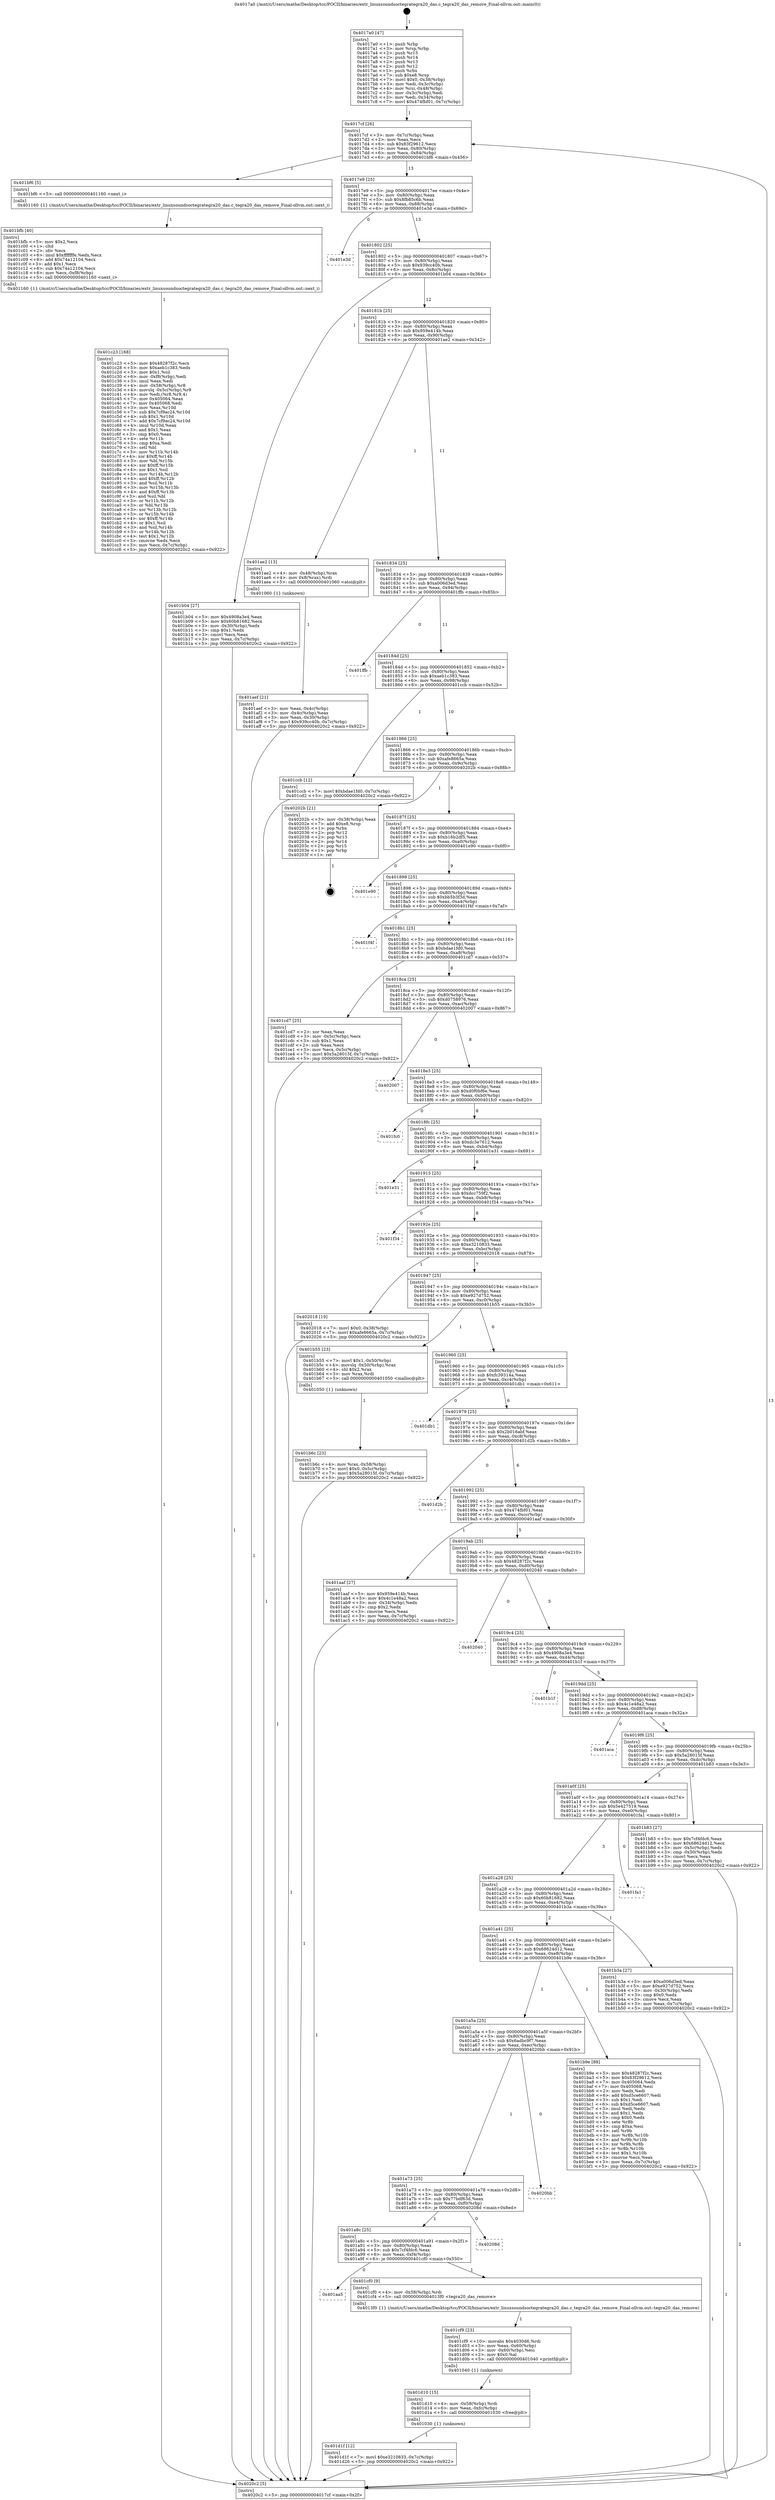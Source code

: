 digraph "0x4017a0" {
  label = "0x4017a0 (/mnt/c/Users/mathe/Desktop/tcc/POCII/binaries/extr_linuxsoundsoctegrategra20_das.c_tegra20_das_remove_Final-ollvm.out::main(0))"
  labelloc = "t"
  node[shape=record]

  Entry [label="",width=0.3,height=0.3,shape=circle,fillcolor=black,style=filled]
  "0x4017cf" [label="{
     0x4017cf [26]\l
     | [instrs]\l
     &nbsp;&nbsp;0x4017cf \<+3\>: mov -0x7c(%rbp),%eax\l
     &nbsp;&nbsp;0x4017d2 \<+2\>: mov %eax,%ecx\l
     &nbsp;&nbsp;0x4017d4 \<+6\>: sub $0x83f29612,%ecx\l
     &nbsp;&nbsp;0x4017da \<+3\>: mov %eax,-0x80(%rbp)\l
     &nbsp;&nbsp;0x4017dd \<+6\>: mov %ecx,-0x84(%rbp)\l
     &nbsp;&nbsp;0x4017e3 \<+6\>: je 0000000000401bf6 \<main+0x456\>\l
  }"]
  "0x401bf6" [label="{
     0x401bf6 [5]\l
     | [instrs]\l
     &nbsp;&nbsp;0x401bf6 \<+5\>: call 0000000000401160 \<next_i\>\l
     | [calls]\l
     &nbsp;&nbsp;0x401160 \{1\} (/mnt/c/Users/mathe/Desktop/tcc/POCII/binaries/extr_linuxsoundsoctegrategra20_das.c_tegra20_das_remove_Final-ollvm.out::next_i)\l
  }"]
  "0x4017e9" [label="{
     0x4017e9 [25]\l
     | [instrs]\l
     &nbsp;&nbsp;0x4017e9 \<+5\>: jmp 00000000004017ee \<main+0x4e\>\l
     &nbsp;&nbsp;0x4017ee \<+3\>: mov -0x80(%rbp),%eax\l
     &nbsp;&nbsp;0x4017f1 \<+5\>: sub $0x8fb85c6b,%eax\l
     &nbsp;&nbsp;0x4017f6 \<+6\>: mov %eax,-0x88(%rbp)\l
     &nbsp;&nbsp;0x4017fc \<+6\>: je 0000000000401e3d \<main+0x69d\>\l
  }"]
  Exit [label="",width=0.3,height=0.3,shape=circle,fillcolor=black,style=filled,peripheries=2]
  "0x401e3d" [label="{
     0x401e3d\l
  }", style=dashed]
  "0x401802" [label="{
     0x401802 [25]\l
     | [instrs]\l
     &nbsp;&nbsp;0x401802 \<+5\>: jmp 0000000000401807 \<main+0x67\>\l
     &nbsp;&nbsp;0x401807 \<+3\>: mov -0x80(%rbp),%eax\l
     &nbsp;&nbsp;0x40180a \<+5\>: sub $0x939cc40b,%eax\l
     &nbsp;&nbsp;0x40180f \<+6\>: mov %eax,-0x8c(%rbp)\l
     &nbsp;&nbsp;0x401815 \<+6\>: je 0000000000401b04 \<main+0x364\>\l
  }"]
  "0x401d1f" [label="{
     0x401d1f [12]\l
     | [instrs]\l
     &nbsp;&nbsp;0x401d1f \<+7\>: movl $0xe3210833,-0x7c(%rbp)\l
     &nbsp;&nbsp;0x401d26 \<+5\>: jmp 00000000004020c2 \<main+0x922\>\l
  }"]
  "0x401b04" [label="{
     0x401b04 [27]\l
     | [instrs]\l
     &nbsp;&nbsp;0x401b04 \<+5\>: mov $0x4908a3e4,%eax\l
     &nbsp;&nbsp;0x401b09 \<+5\>: mov $0x60b81682,%ecx\l
     &nbsp;&nbsp;0x401b0e \<+3\>: mov -0x30(%rbp),%edx\l
     &nbsp;&nbsp;0x401b11 \<+3\>: cmp $0x1,%edx\l
     &nbsp;&nbsp;0x401b14 \<+3\>: cmovl %ecx,%eax\l
     &nbsp;&nbsp;0x401b17 \<+3\>: mov %eax,-0x7c(%rbp)\l
     &nbsp;&nbsp;0x401b1a \<+5\>: jmp 00000000004020c2 \<main+0x922\>\l
  }"]
  "0x40181b" [label="{
     0x40181b [25]\l
     | [instrs]\l
     &nbsp;&nbsp;0x40181b \<+5\>: jmp 0000000000401820 \<main+0x80\>\l
     &nbsp;&nbsp;0x401820 \<+3\>: mov -0x80(%rbp),%eax\l
     &nbsp;&nbsp;0x401823 \<+5\>: sub $0x959e414b,%eax\l
     &nbsp;&nbsp;0x401828 \<+6\>: mov %eax,-0x90(%rbp)\l
     &nbsp;&nbsp;0x40182e \<+6\>: je 0000000000401ae2 \<main+0x342\>\l
  }"]
  "0x401d10" [label="{
     0x401d10 [15]\l
     | [instrs]\l
     &nbsp;&nbsp;0x401d10 \<+4\>: mov -0x58(%rbp),%rdi\l
     &nbsp;&nbsp;0x401d14 \<+6\>: mov %eax,-0xfc(%rbp)\l
     &nbsp;&nbsp;0x401d1a \<+5\>: call 0000000000401030 \<free@plt\>\l
     | [calls]\l
     &nbsp;&nbsp;0x401030 \{1\} (unknown)\l
  }"]
  "0x401ae2" [label="{
     0x401ae2 [13]\l
     | [instrs]\l
     &nbsp;&nbsp;0x401ae2 \<+4\>: mov -0x48(%rbp),%rax\l
     &nbsp;&nbsp;0x401ae6 \<+4\>: mov 0x8(%rax),%rdi\l
     &nbsp;&nbsp;0x401aea \<+5\>: call 0000000000401060 \<atoi@plt\>\l
     | [calls]\l
     &nbsp;&nbsp;0x401060 \{1\} (unknown)\l
  }"]
  "0x401834" [label="{
     0x401834 [25]\l
     | [instrs]\l
     &nbsp;&nbsp;0x401834 \<+5\>: jmp 0000000000401839 \<main+0x99\>\l
     &nbsp;&nbsp;0x401839 \<+3\>: mov -0x80(%rbp),%eax\l
     &nbsp;&nbsp;0x40183c \<+5\>: sub $0xa006d3ed,%eax\l
     &nbsp;&nbsp;0x401841 \<+6\>: mov %eax,-0x94(%rbp)\l
     &nbsp;&nbsp;0x401847 \<+6\>: je 0000000000401ffb \<main+0x85b\>\l
  }"]
  "0x401cf9" [label="{
     0x401cf9 [23]\l
     | [instrs]\l
     &nbsp;&nbsp;0x401cf9 \<+10\>: movabs $0x4030d6,%rdi\l
     &nbsp;&nbsp;0x401d03 \<+3\>: mov %eax,-0x60(%rbp)\l
     &nbsp;&nbsp;0x401d06 \<+3\>: mov -0x60(%rbp),%esi\l
     &nbsp;&nbsp;0x401d09 \<+2\>: mov $0x0,%al\l
     &nbsp;&nbsp;0x401d0b \<+5\>: call 0000000000401040 \<printf@plt\>\l
     | [calls]\l
     &nbsp;&nbsp;0x401040 \{1\} (unknown)\l
  }"]
  "0x401ffb" [label="{
     0x401ffb\l
  }", style=dashed]
  "0x40184d" [label="{
     0x40184d [25]\l
     | [instrs]\l
     &nbsp;&nbsp;0x40184d \<+5\>: jmp 0000000000401852 \<main+0xb2\>\l
     &nbsp;&nbsp;0x401852 \<+3\>: mov -0x80(%rbp),%eax\l
     &nbsp;&nbsp;0x401855 \<+5\>: sub $0xaeb1c383,%eax\l
     &nbsp;&nbsp;0x40185a \<+6\>: mov %eax,-0x98(%rbp)\l
     &nbsp;&nbsp;0x401860 \<+6\>: je 0000000000401ccb \<main+0x52b\>\l
  }"]
  "0x401aa5" [label="{
     0x401aa5\l
  }", style=dashed]
  "0x401ccb" [label="{
     0x401ccb [12]\l
     | [instrs]\l
     &nbsp;&nbsp;0x401ccb \<+7\>: movl $0xbdae1fd0,-0x7c(%rbp)\l
     &nbsp;&nbsp;0x401cd2 \<+5\>: jmp 00000000004020c2 \<main+0x922\>\l
  }"]
  "0x401866" [label="{
     0x401866 [25]\l
     | [instrs]\l
     &nbsp;&nbsp;0x401866 \<+5\>: jmp 000000000040186b \<main+0xcb\>\l
     &nbsp;&nbsp;0x40186b \<+3\>: mov -0x80(%rbp),%eax\l
     &nbsp;&nbsp;0x40186e \<+5\>: sub $0xafe8665a,%eax\l
     &nbsp;&nbsp;0x401873 \<+6\>: mov %eax,-0x9c(%rbp)\l
     &nbsp;&nbsp;0x401879 \<+6\>: je 000000000040202b \<main+0x88b\>\l
  }"]
  "0x401cf0" [label="{
     0x401cf0 [9]\l
     | [instrs]\l
     &nbsp;&nbsp;0x401cf0 \<+4\>: mov -0x58(%rbp),%rdi\l
     &nbsp;&nbsp;0x401cf4 \<+5\>: call 00000000004013f0 \<tegra20_das_remove\>\l
     | [calls]\l
     &nbsp;&nbsp;0x4013f0 \{1\} (/mnt/c/Users/mathe/Desktop/tcc/POCII/binaries/extr_linuxsoundsoctegrategra20_das.c_tegra20_das_remove_Final-ollvm.out::tegra20_das_remove)\l
  }"]
  "0x40202b" [label="{
     0x40202b [21]\l
     | [instrs]\l
     &nbsp;&nbsp;0x40202b \<+3\>: mov -0x38(%rbp),%eax\l
     &nbsp;&nbsp;0x40202e \<+7\>: add $0xe8,%rsp\l
     &nbsp;&nbsp;0x402035 \<+1\>: pop %rbx\l
     &nbsp;&nbsp;0x402036 \<+2\>: pop %r12\l
     &nbsp;&nbsp;0x402038 \<+2\>: pop %r13\l
     &nbsp;&nbsp;0x40203a \<+2\>: pop %r14\l
     &nbsp;&nbsp;0x40203c \<+2\>: pop %r15\l
     &nbsp;&nbsp;0x40203e \<+1\>: pop %rbp\l
     &nbsp;&nbsp;0x40203f \<+1\>: ret\l
  }"]
  "0x40187f" [label="{
     0x40187f [25]\l
     | [instrs]\l
     &nbsp;&nbsp;0x40187f \<+5\>: jmp 0000000000401884 \<main+0xe4\>\l
     &nbsp;&nbsp;0x401884 \<+3\>: mov -0x80(%rbp),%eax\l
     &nbsp;&nbsp;0x401887 \<+5\>: sub $0xb16b2df5,%eax\l
     &nbsp;&nbsp;0x40188c \<+6\>: mov %eax,-0xa0(%rbp)\l
     &nbsp;&nbsp;0x401892 \<+6\>: je 0000000000401e90 \<main+0x6f0\>\l
  }"]
  "0x401a8c" [label="{
     0x401a8c [25]\l
     | [instrs]\l
     &nbsp;&nbsp;0x401a8c \<+5\>: jmp 0000000000401a91 \<main+0x2f1\>\l
     &nbsp;&nbsp;0x401a91 \<+3\>: mov -0x80(%rbp),%eax\l
     &nbsp;&nbsp;0x401a94 \<+5\>: sub $0x7cf4fdc6,%eax\l
     &nbsp;&nbsp;0x401a99 \<+6\>: mov %eax,-0xf4(%rbp)\l
     &nbsp;&nbsp;0x401a9f \<+6\>: je 0000000000401cf0 \<main+0x550\>\l
  }"]
  "0x401e90" [label="{
     0x401e90\l
  }", style=dashed]
  "0x401898" [label="{
     0x401898 [25]\l
     | [instrs]\l
     &nbsp;&nbsp;0x401898 \<+5\>: jmp 000000000040189d \<main+0xfd\>\l
     &nbsp;&nbsp;0x40189d \<+3\>: mov -0x80(%rbp),%eax\l
     &nbsp;&nbsp;0x4018a0 \<+5\>: sub $0xbb5b3f3d,%eax\l
     &nbsp;&nbsp;0x4018a5 \<+6\>: mov %eax,-0xa4(%rbp)\l
     &nbsp;&nbsp;0x4018ab \<+6\>: je 0000000000401f4f \<main+0x7af\>\l
  }"]
  "0x40208d" [label="{
     0x40208d\l
  }", style=dashed]
  "0x401f4f" [label="{
     0x401f4f\l
  }", style=dashed]
  "0x4018b1" [label="{
     0x4018b1 [25]\l
     | [instrs]\l
     &nbsp;&nbsp;0x4018b1 \<+5\>: jmp 00000000004018b6 \<main+0x116\>\l
     &nbsp;&nbsp;0x4018b6 \<+3\>: mov -0x80(%rbp),%eax\l
     &nbsp;&nbsp;0x4018b9 \<+5\>: sub $0xbdae1fd0,%eax\l
     &nbsp;&nbsp;0x4018be \<+6\>: mov %eax,-0xa8(%rbp)\l
     &nbsp;&nbsp;0x4018c4 \<+6\>: je 0000000000401cd7 \<main+0x537\>\l
  }"]
  "0x401a73" [label="{
     0x401a73 [25]\l
     | [instrs]\l
     &nbsp;&nbsp;0x401a73 \<+5\>: jmp 0000000000401a78 \<main+0x2d8\>\l
     &nbsp;&nbsp;0x401a78 \<+3\>: mov -0x80(%rbp),%eax\l
     &nbsp;&nbsp;0x401a7b \<+5\>: sub $0x77bdf63d,%eax\l
     &nbsp;&nbsp;0x401a80 \<+6\>: mov %eax,-0xf0(%rbp)\l
     &nbsp;&nbsp;0x401a86 \<+6\>: je 000000000040208d \<main+0x8ed\>\l
  }"]
  "0x401cd7" [label="{
     0x401cd7 [25]\l
     | [instrs]\l
     &nbsp;&nbsp;0x401cd7 \<+2\>: xor %eax,%eax\l
     &nbsp;&nbsp;0x401cd9 \<+3\>: mov -0x5c(%rbp),%ecx\l
     &nbsp;&nbsp;0x401cdc \<+3\>: sub $0x1,%eax\l
     &nbsp;&nbsp;0x401cdf \<+2\>: sub %eax,%ecx\l
     &nbsp;&nbsp;0x401ce1 \<+3\>: mov %ecx,-0x5c(%rbp)\l
     &nbsp;&nbsp;0x401ce4 \<+7\>: movl $0x5a28015f,-0x7c(%rbp)\l
     &nbsp;&nbsp;0x401ceb \<+5\>: jmp 00000000004020c2 \<main+0x922\>\l
  }"]
  "0x4018ca" [label="{
     0x4018ca [25]\l
     | [instrs]\l
     &nbsp;&nbsp;0x4018ca \<+5\>: jmp 00000000004018cf \<main+0x12f\>\l
     &nbsp;&nbsp;0x4018cf \<+3\>: mov -0x80(%rbp),%eax\l
     &nbsp;&nbsp;0x4018d2 \<+5\>: sub $0xd0758976,%eax\l
     &nbsp;&nbsp;0x4018d7 \<+6\>: mov %eax,-0xac(%rbp)\l
     &nbsp;&nbsp;0x4018dd \<+6\>: je 0000000000402007 \<main+0x867\>\l
  }"]
  "0x4020bb" [label="{
     0x4020bb\l
  }", style=dashed]
  "0x402007" [label="{
     0x402007\l
  }", style=dashed]
  "0x4018e3" [label="{
     0x4018e3 [25]\l
     | [instrs]\l
     &nbsp;&nbsp;0x4018e3 \<+5\>: jmp 00000000004018e8 \<main+0x148\>\l
     &nbsp;&nbsp;0x4018e8 \<+3\>: mov -0x80(%rbp),%eax\l
     &nbsp;&nbsp;0x4018eb \<+5\>: sub $0xd0f0bf6e,%eax\l
     &nbsp;&nbsp;0x4018f0 \<+6\>: mov %eax,-0xb0(%rbp)\l
     &nbsp;&nbsp;0x4018f6 \<+6\>: je 0000000000401fc0 \<main+0x820\>\l
  }"]
  "0x401c23" [label="{
     0x401c23 [168]\l
     | [instrs]\l
     &nbsp;&nbsp;0x401c23 \<+5\>: mov $0x48287f2c,%ecx\l
     &nbsp;&nbsp;0x401c28 \<+5\>: mov $0xaeb1c383,%edx\l
     &nbsp;&nbsp;0x401c2d \<+3\>: mov $0x1,%sil\l
     &nbsp;&nbsp;0x401c30 \<+6\>: mov -0xf8(%rbp),%edi\l
     &nbsp;&nbsp;0x401c36 \<+3\>: imul %eax,%edi\l
     &nbsp;&nbsp;0x401c39 \<+4\>: mov -0x58(%rbp),%r8\l
     &nbsp;&nbsp;0x401c3d \<+4\>: movslq -0x5c(%rbp),%r9\l
     &nbsp;&nbsp;0x401c41 \<+4\>: mov %edi,(%r8,%r9,4)\l
     &nbsp;&nbsp;0x401c45 \<+7\>: mov 0x405064,%eax\l
     &nbsp;&nbsp;0x401c4c \<+7\>: mov 0x405068,%edi\l
     &nbsp;&nbsp;0x401c53 \<+3\>: mov %eax,%r10d\l
     &nbsp;&nbsp;0x401c56 \<+7\>: sub $0x7cf9ac24,%r10d\l
     &nbsp;&nbsp;0x401c5d \<+4\>: sub $0x1,%r10d\l
     &nbsp;&nbsp;0x401c61 \<+7\>: add $0x7cf9ac24,%r10d\l
     &nbsp;&nbsp;0x401c68 \<+4\>: imul %r10d,%eax\l
     &nbsp;&nbsp;0x401c6c \<+3\>: and $0x1,%eax\l
     &nbsp;&nbsp;0x401c6f \<+3\>: cmp $0x0,%eax\l
     &nbsp;&nbsp;0x401c72 \<+4\>: sete %r11b\l
     &nbsp;&nbsp;0x401c76 \<+3\>: cmp $0xa,%edi\l
     &nbsp;&nbsp;0x401c79 \<+3\>: setl %bl\l
     &nbsp;&nbsp;0x401c7c \<+3\>: mov %r11b,%r14b\l
     &nbsp;&nbsp;0x401c7f \<+4\>: xor $0xff,%r14b\l
     &nbsp;&nbsp;0x401c83 \<+3\>: mov %bl,%r15b\l
     &nbsp;&nbsp;0x401c86 \<+4\>: xor $0xff,%r15b\l
     &nbsp;&nbsp;0x401c8a \<+4\>: xor $0x1,%sil\l
     &nbsp;&nbsp;0x401c8e \<+3\>: mov %r14b,%r12b\l
     &nbsp;&nbsp;0x401c91 \<+4\>: and $0xff,%r12b\l
     &nbsp;&nbsp;0x401c95 \<+3\>: and %sil,%r11b\l
     &nbsp;&nbsp;0x401c98 \<+3\>: mov %r15b,%r13b\l
     &nbsp;&nbsp;0x401c9b \<+4\>: and $0xff,%r13b\l
     &nbsp;&nbsp;0x401c9f \<+3\>: and %sil,%bl\l
     &nbsp;&nbsp;0x401ca2 \<+3\>: or %r11b,%r12b\l
     &nbsp;&nbsp;0x401ca5 \<+3\>: or %bl,%r13b\l
     &nbsp;&nbsp;0x401ca8 \<+3\>: xor %r13b,%r12b\l
     &nbsp;&nbsp;0x401cab \<+3\>: or %r15b,%r14b\l
     &nbsp;&nbsp;0x401cae \<+4\>: xor $0xff,%r14b\l
     &nbsp;&nbsp;0x401cb2 \<+4\>: or $0x1,%sil\l
     &nbsp;&nbsp;0x401cb6 \<+3\>: and %sil,%r14b\l
     &nbsp;&nbsp;0x401cb9 \<+3\>: or %r14b,%r12b\l
     &nbsp;&nbsp;0x401cbc \<+4\>: test $0x1,%r12b\l
     &nbsp;&nbsp;0x401cc0 \<+3\>: cmovne %edx,%ecx\l
     &nbsp;&nbsp;0x401cc3 \<+3\>: mov %ecx,-0x7c(%rbp)\l
     &nbsp;&nbsp;0x401cc6 \<+5\>: jmp 00000000004020c2 \<main+0x922\>\l
  }"]
  "0x401fc0" [label="{
     0x401fc0\l
  }", style=dashed]
  "0x4018fc" [label="{
     0x4018fc [25]\l
     | [instrs]\l
     &nbsp;&nbsp;0x4018fc \<+5\>: jmp 0000000000401901 \<main+0x161\>\l
     &nbsp;&nbsp;0x401901 \<+3\>: mov -0x80(%rbp),%eax\l
     &nbsp;&nbsp;0x401904 \<+5\>: sub $0xdc3e7612,%eax\l
     &nbsp;&nbsp;0x401909 \<+6\>: mov %eax,-0xb4(%rbp)\l
     &nbsp;&nbsp;0x40190f \<+6\>: je 0000000000401e31 \<main+0x691\>\l
  }"]
  "0x401bfb" [label="{
     0x401bfb [40]\l
     | [instrs]\l
     &nbsp;&nbsp;0x401bfb \<+5\>: mov $0x2,%ecx\l
     &nbsp;&nbsp;0x401c00 \<+1\>: cltd\l
     &nbsp;&nbsp;0x401c01 \<+2\>: idiv %ecx\l
     &nbsp;&nbsp;0x401c03 \<+6\>: imul $0xfffffffe,%edx,%ecx\l
     &nbsp;&nbsp;0x401c09 \<+6\>: add $0x74a12104,%ecx\l
     &nbsp;&nbsp;0x401c0f \<+3\>: add $0x1,%ecx\l
     &nbsp;&nbsp;0x401c12 \<+6\>: sub $0x74a12104,%ecx\l
     &nbsp;&nbsp;0x401c18 \<+6\>: mov %ecx,-0xf8(%rbp)\l
     &nbsp;&nbsp;0x401c1e \<+5\>: call 0000000000401160 \<next_i\>\l
     | [calls]\l
     &nbsp;&nbsp;0x401160 \{1\} (/mnt/c/Users/mathe/Desktop/tcc/POCII/binaries/extr_linuxsoundsoctegrategra20_das.c_tegra20_das_remove_Final-ollvm.out::next_i)\l
  }"]
  "0x401e31" [label="{
     0x401e31\l
  }", style=dashed]
  "0x401915" [label="{
     0x401915 [25]\l
     | [instrs]\l
     &nbsp;&nbsp;0x401915 \<+5\>: jmp 000000000040191a \<main+0x17a\>\l
     &nbsp;&nbsp;0x40191a \<+3\>: mov -0x80(%rbp),%eax\l
     &nbsp;&nbsp;0x40191d \<+5\>: sub $0xdcc759f2,%eax\l
     &nbsp;&nbsp;0x401922 \<+6\>: mov %eax,-0xb8(%rbp)\l
     &nbsp;&nbsp;0x401928 \<+6\>: je 0000000000401f34 \<main+0x794\>\l
  }"]
  "0x401a5a" [label="{
     0x401a5a [25]\l
     | [instrs]\l
     &nbsp;&nbsp;0x401a5a \<+5\>: jmp 0000000000401a5f \<main+0x2bf\>\l
     &nbsp;&nbsp;0x401a5f \<+3\>: mov -0x80(%rbp),%eax\l
     &nbsp;&nbsp;0x401a62 \<+5\>: sub $0x6adbc9f7,%eax\l
     &nbsp;&nbsp;0x401a67 \<+6\>: mov %eax,-0xec(%rbp)\l
     &nbsp;&nbsp;0x401a6d \<+6\>: je 00000000004020bb \<main+0x91b\>\l
  }"]
  "0x401f34" [label="{
     0x401f34\l
  }", style=dashed]
  "0x40192e" [label="{
     0x40192e [25]\l
     | [instrs]\l
     &nbsp;&nbsp;0x40192e \<+5\>: jmp 0000000000401933 \<main+0x193\>\l
     &nbsp;&nbsp;0x401933 \<+3\>: mov -0x80(%rbp),%eax\l
     &nbsp;&nbsp;0x401936 \<+5\>: sub $0xe3210833,%eax\l
     &nbsp;&nbsp;0x40193b \<+6\>: mov %eax,-0xbc(%rbp)\l
     &nbsp;&nbsp;0x401941 \<+6\>: je 0000000000402018 \<main+0x878\>\l
  }"]
  "0x401b9e" [label="{
     0x401b9e [88]\l
     | [instrs]\l
     &nbsp;&nbsp;0x401b9e \<+5\>: mov $0x48287f2c,%eax\l
     &nbsp;&nbsp;0x401ba3 \<+5\>: mov $0x83f29612,%ecx\l
     &nbsp;&nbsp;0x401ba8 \<+7\>: mov 0x405064,%edx\l
     &nbsp;&nbsp;0x401baf \<+7\>: mov 0x405068,%esi\l
     &nbsp;&nbsp;0x401bb6 \<+2\>: mov %edx,%edi\l
     &nbsp;&nbsp;0x401bb8 \<+6\>: add $0xd5ce6607,%edi\l
     &nbsp;&nbsp;0x401bbe \<+3\>: sub $0x1,%edi\l
     &nbsp;&nbsp;0x401bc1 \<+6\>: sub $0xd5ce6607,%edi\l
     &nbsp;&nbsp;0x401bc7 \<+3\>: imul %edi,%edx\l
     &nbsp;&nbsp;0x401bca \<+3\>: and $0x1,%edx\l
     &nbsp;&nbsp;0x401bcd \<+3\>: cmp $0x0,%edx\l
     &nbsp;&nbsp;0x401bd0 \<+4\>: sete %r8b\l
     &nbsp;&nbsp;0x401bd4 \<+3\>: cmp $0xa,%esi\l
     &nbsp;&nbsp;0x401bd7 \<+4\>: setl %r9b\l
     &nbsp;&nbsp;0x401bdb \<+3\>: mov %r8b,%r10b\l
     &nbsp;&nbsp;0x401bde \<+3\>: and %r9b,%r10b\l
     &nbsp;&nbsp;0x401be1 \<+3\>: xor %r9b,%r8b\l
     &nbsp;&nbsp;0x401be4 \<+3\>: or %r8b,%r10b\l
     &nbsp;&nbsp;0x401be7 \<+4\>: test $0x1,%r10b\l
     &nbsp;&nbsp;0x401beb \<+3\>: cmovne %ecx,%eax\l
     &nbsp;&nbsp;0x401bee \<+3\>: mov %eax,-0x7c(%rbp)\l
     &nbsp;&nbsp;0x401bf1 \<+5\>: jmp 00000000004020c2 \<main+0x922\>\l
  }"]
  "0x402018" [label="{
     0x402018 [19]\l
     | [instrs]\l
     &nbsp;&nbsp;0x402018 \<+7\>: movl $0x0,-0x38(%rbp)\l
     &nbsp;&nbsp;0x40201f \<+7\>: movl $0xafe8665a,-0x7c(%rbp)\l
     &nbsp;&nbsp;0x402026 \<+5\>: jmp 00000000004020c2 \<main+0x922\>\l
  }"]
  "0x401947" [label="{
     0x401947 [25]\l
     | [instrs]\l
     &nbsp;&nbsp;0x401947 \<+5\>: jmp 000000000040194c \<main+0x1ac\>\l
     &nbsp;&nbsp;0x40194c \<+3\>: mov -0x80(%rbp),%eax\l
     &nbsp;&nbsp;0x40194f \<+5\>: sub $0xe927d752,%eax\l
     &nbsp;&nbsp;0x401954 \<+6\>: mov %eax,-0xc0(%rbp)\l
     &nbsp;&nbsp;0x40195a \<+6\>: je 0000000000401b55 \<main+0x3b5\>\l
  }"]
  "0x401b6c" [label="{
     0x401b6c [23]\l
     | [instrs]\l
     &nbsp;&nbsp;0x401b6c \<+4\>: mov %rax,-0x58(%rbp)\l
     &nbsp;&nbsp;0x401b70 \<+7\>: movl $0x0,-0x5c(%rbp)\l
     &nbsp;&nbsp;0x401b77 \<+7\>: movl $0x5a28015f,-0x7c(%rbp)\l
     &nbsp;&nbsp;0x401b7e \<+5\>: jmp 00000000004020c2 \<main+0x922\>\l
  }"]
  "0x401b55" [label="{
     0x401b55 [23]\l
     | [instrs]\l
     &nbsp;&nbsp;0x401b55 \<+7\>: movl $0x1,-0x50(%rbp)\l
     &nbsp;&nbsp;0x401b5c \<+4\>: movslq -0x50(%rbp),%rax\l
     &nbsp;&nbsp;0x401b60 \<+4\>: shl $0x2,%rax\l
     &nbsp;&nbsp;0x401b64 \<+3\>: mov %rax,%rdi\l
     &nbsp;&nbsp;0x401b67 \<+5\>: call 0000000000401050 \<malloc@plt\>\l
     | [calls]\l
     &nbsp;&nbsp;0x401050 \{1\} (unknown)\l
  }"]
  "0x401960" [label="{
     0x401960 [25]\l
     | [instrs]\l
     &nbsp;&nbsp;0x401960 \<+5\>: jmp 0000000000401965 \<main+0x1c5\>\l
     &nbsp;&nbsp;0x401965 \<+3\>: mov -0x80(%rbp),%eax\l
     &nbsp;&nbsp;0x401968 \<+5\>: sub $0xfc39314a,%eax\l
     &nbsp;&nbsp;0x40196d \<+6\>: mov %eax,-0xc4(%rbp)\l
     &nbsp;&nbsp;0x401973 \<+6\>: je 0000000000401db1 \<main+0x611\>\l
  }"]
  "0x401a41" [label="{
     0x401a41 [25]\l
     | [instrs]\l
     &nbsp;&nbsp;0x401a41 \<+5\>: jmp 0000000000401a46 \<main+0x2a6\>\l
     &nbsp;&nbsp;0x401a46 \<+3\>: mov -0x80(%rbp),%eax\l
     &nbsp;&nbsp;0x401a49 \<+5\>: sub $0x68624d12,%eax\l
     &nbsp;&nbsp;0x401a4e \<+6\>: mov %eax,-0xe8(%rbp)\l
     &nbsp;&nbsp;0x401a54 \<+6\>: je 0000000000401b9e \<main+0x3fe\>\l
  }"]
  "0x401db1" [label="{
     0x401db1\l
  }", style=dashed]
  "0x401979" [label="{
     0x401979 [25]\l
     | [instrs]\l
     &nbsp;&nbsp;0x401979 \<+5\>: jmp 000000000040197e \<main+0x1de\>\l
     &nbsp;&nbsp;0x40197e \<+3\>: mov -0x80(%rbp),%eax\l
     &nbsp;&nbsp;0x401981 \<+5\>: sub $0x2b016abf,%eax\l
     &nbsp;&nbsp;0x401986 \<+6\>: mov %eax,-0xc8(%rbp)\l
     &nbsp;&nbsp;0x40198c \<+6\>: je 0000000000401d2b \<main+0x58b\>\l
  }"]
  "0x401b3a" [label="{
     0x401b3a [27]\l
     | [instrs]\l
     &nbsp;&nbsp;0x401b3a \<+5\>: mov $0xa006d3ed,%eax\l
     &nbsp;&nbsp;0x401b3f \<+5\>: mov $0xe927d752,%ecx\l
     &nbsp;&nbsp;0x401b44 \<+3\>: mov -0x30(%rbp),%edx\l
     &nbsp;&nbsp;0x401b47 \<+3\>: cmp $0x0,%edx\l
     &nbsp;&nbsp;0x401b4a \<+3\>: cmove %ecx,%eax\l
     &nbsp;&nbsp;0x401b4d \<+3\>: mov %eax,-0x7c(%rbp)\l
     &nbsp;&nbsp;0x401b50 \<+5\>: jmp 00000000004020c2 \<main+0x922\>\l
  }"]
  "0x401d2b" [label="{
     0x401d2b\l
  }", style=dashed]
  "0x401992" [label="{
     0x401992 [25]\l
     | [instrs]\l
     &nbsp;&nbsp;0x401992 \<+5\>: jmp 0000000000401997 \<main+0x1f7\>\l
     &nbsp;&nbsp;0x401997 \<+3\>: mov -0x80(%rbp),%eax\l
     &nbsp;&nbsp;0x40199a \<+5\>: sub $0x474fbf01,%eax\l
     &nbsp;&nbsp;0x40199f \<+6\>: mov %eax,-0xcc(%rbp)\l
     &nbsp;&nbsp;0x4019a5 \<+6\>: je 0000000000401aaf \<main+0x30f\>\l
  }"]
  "0x401a28" [label="{
     0x401a28 [25]\l
     | [instrs]\l
     &nbsp;&nbsp;0x401a28 \<+5\>: jmp 0000000000401a2d \<main+0x28d\>\l
     &nbsp;&nbsp;0x401a2d \<+3\>: mov -0x80(%rbp),%eax\l
     &nbsp;&nbsp;0x401a30 \<+5\>: sub $0x60b81682,%eax\l
     &nbsp;&nbsp;0x401a35 \<+6\>: mov %eax,-0xe4(%rbp)\l
     &nbsp;&nbsp;0x401a3b \<+6\>: je 0000000000401b3a \<main+0x39a\>\l
  }"]
  "0x401aaf" [label="{
     0x401aaf [27]\l
     | [instrs]\l
     &nbsp;&nbsp;0x401aaf \<+5\>: mov $0x959e414b,%eax\l
     &nbsp;&nbsp;0x401ab4 \<+5\>: mov $0x4c1e48a2,%ecx\l
     &nbsp;&nbsp;0x401ab9 \<+3\>: mov -0x34(%rbp),%edx\l
     &nbsp;&nbsp;0x401abc \<+3\>: cmp $0x2,%edx\l
     &nbsp;&nbsp;0x401abf \<+3\>: cmovne %ecx,%eax\l
     &nbsp;&nbsp;0x401ac2 \<+3\>: mov %eax,-0x7c(%rbp)\l
     &nbsp;&nbsp;0x401ac5 \<+5\>: jmp 00000000004020c2 \<main+0x922\>\l
  }"]
  "0x4019ab" [label="{
     0x4019ab [25]\l
     | [instrs]\l
     &nbsp;&nbsp;0x4019ab \<+5\>: jmp 00000000004019b0 \<main+0x210\>\l
     &nbsp;&nbsp;0x4019b0 \<+3\>: mov -0x80(%rbp),%eax\l
     &nbsp;&nbsp;0x4019b3 \<+5\>: sub $0x48287f2c,%eax\l
     &nbsp;&nbsp;0x4019b8 \<+6\>: mov %eax,-0xd0(%rbp)\l
     &nbsp;&nbsp;0x4019be \<+6\>: je 0000000000402040 \<main+0x8a0\>\l
  }"]
  "0x4020c2" [label="{
     0x4020c2 [5]\l
     | [instrs]\l
     &nbsp;&nbsp;0x4020c2 \<+5\>: jmp 00000000004017cf \<main+0x2f\>\l
  }"]
  "0x4017a0" [label="{
     0x4017a0 [47]\l
     | [instrs]\l
     &nbsp;&nbsp;0x4017a0 \<+1\>: push %rbp\l
     &nbsp;&nbsp;0x4017a1 \<+3\>: mov %rsp,%rbp\l
     &nbsp;&nbsp;0x4017a4 \<+2\>: push %r15\l
     &nbsp;&nbsp;0x4017a6 \<+2\>: push %r14\l
     &nbsp;&nbsp;0x4017a8 \<+2\>: push %r13\l
     &nbsp;&nbsp;0x4017aa \<+2\>: push %r12\l
     &nbsp;&nbsp;0x4017ac \<+1\>: push %rbx\l
     &nbsp;&nbsp;0x4017ad \<+7\>: sub $0xe8,%rsp\l
     &nbsp;&nbsp;0x4017b4 \<+7\>: movl $0x0,-0x38(%rbp)\l
     &nbsp;&nbsp;0x4017bb \<+3\>: mov %edi,-0x3c(%rbp)\l
     &nbsp;&nbsp;0x4017be \<+4\>: mov %rsi,-0x48(%rbp)\l
     &nbsp;&nbsp;0x4017c2 \<+3\>: mov -0x3c(%rbp),%edi\l
     &nbsp;&nbsp;0x4017c5 \<+3\>: mov %edi,-0x34(%rbp)\l
     &nbsp;&nbsp;0x4017c8 \<+7\>: movl $0x474fbf01,-0x7c(%rbp)\l
  }"]
  "0x401aef" [label="{
     0x401aef [21]\l
     | [instrs]\l
     &nbsp;&nbsp;0x401aef \<+3\>: mov %eax,-0x4c(%rbp)\l
     &nbsp;&nbsp;0x401af2 \<+3\>: mov -0x4c(%rbp),%eax\l
     &nbsp;&nbsp;0x401af5 \<+3\>: mov %eax,-0x30(%rbp)\l
     &nbsp;&nbsp;0x401af8 \<+7\>: movl $0x939cc40b,-0x7c(%rbp)\l
     &nbsp;&nbsp;0x401aff \<+5\>: jmp 00000000004020c2 \<main+0x922\>\l
  }"]
  "0x401fa1" [label="{
     0x401fa1\l
  }", style=dashed]
  "0x402040" [label="{
     0x402040\l
  }", style=dashed]
  "0x4019c4" [label="{
     0x4019c4 [25]\l
     | [instrs]\l
     &nbsp;&nbsp;0x4019c4 \<+5\>: jmp 00000000004019c9 \<main+0x229\>\l
     &nbsp;&nbsp;0x4019c9 \<+3\>: mov -0x80(%rbp),%eax\l
     &nbsp;&nbsp;0x4019cc \<+5\>: sub $0x4908a3e4,%eax\l
     &nbsp;&nbsp;0x4019d1 \<+6\>: mov %eax,-0xd4(%rbp)\l
     &nbsp;&nbsp;0x4019d7 \<+6\>: je 0000000000401b1f \<main+0x37f\>\l
  }"]
  "0x401a0f" [label="{
     0x401a0f [25]\l
     | [instrs]\l
     &nbsp;&nbsp;0x401a0f \<+5\>: jmp 0000000000401a14 \<main+0x274\>\l
     &nbsp;&nbsp;0x401a14 \<+3\>: mov -0x80(%rbp),%eax\l
     &nbsp;&nbsp;0x401a17 \<+5\>: sub $0x5e427519,%eax\l
     &nbsp;&nbsp;0x401a1c \<+6\>: mov %eax,-0xe0(%rbp)\l
     &nbsp;&nbsp;0x401a22 \<+6\>: je 0000000000401fa1 \<main+0x801\>\l
  }"]
  "0x401b1f" [label="{
     0x401b1f\l
  }", style=dashed]
  "0x4019dd" [label="{
     0x4019dd [25]\l
     | [instrs]\l
     &nbsp;&nbsp;0x4019dd \<+5\>: jmp 00000000004019e2 \<main+0x242\>\l
     &nbsp;&nbsp;0x4019e2 \<+3\>: mov -0x80(%rbp),%eax\l
     &nbsp;&nbsp;0x4019e5 \<+5\>: sub $0x4c1e48a2,%eax\l
     &nbsp;&nbsp;0x4019ea \<+6\>: mov %eax,-0xd8(%rbp)\l
     &nbsp;&nbsp;0x4019f0 \<+6\>: je 0000000000401aca \<main+0x32a\>\l
  }"]
  "0x401b83" [label="{
     0x401b83 [27]\l
     | [instrs]\l
     &nbsp;&nbsp;0x401b83 \<+5\>: mov $0x7cf4fdc6,%eax\l
     &nbsp;&nbsp;0x401b88 \<+5\>: mov $0x68624d12,%ecx\l
     &nbsp;&nbsp;0x401b8d \<+3\>: mov -0x5c(%rbp),%edx\l
     &nbsp;&nbsp;0x401b90 \<+3\>: cmp -0x50(%rbp),%edx\l
     &nbsp;&nbsp;0x401b93 \<+3\>: cmovl %ecx,%eax\l
     &nbsp;&nbsp;0x401b96 \<+3\>: mov %eax,-0x7c(%rbp)\l
     &nbsp;&nbsp;0x401b99 \<+5\>: jmp 00000000004020c2 \<main+0x922\>\l
  }"]
  "0x401aca" [label="{
     0x401aca\l
  }", style=dashed]
  "0x4019f6" [label="{
     0x4019f6 [25]\l
     | [instrs]\l
     &nbsp;&nbsp;0x4019f6 \<+5\>: jmp 00000000004019fb \<main+0x25b\>\l
     &nbsp;&nbsp;0x4019fb \<+3\>: mov -0x80(%rbp),%eax\l
     &nbsp;&nbsp;0x4019fe \<+5\>: sub $0x5a28015f,%eax\l
     &nbsp;&nbsp;0x401a03 \<+6\>: mov %eax,-0xdc(%rbp)\l
     &nbsp;&nbsp;0x401a09 \<+6\>: je 0000000000401b83 \<main+0x3e3\>\l
  }"]
  Entry -> "0x4017a0" [label=" 1"]
  "0x4017cf" -> "0x401bf6" [label=" 1"]
  "0x4017cf" -> "0x4017e9" [label=" 13"]
  "0x40202b" -> Exit [label=" 1"]
  "0x4017e9" -> "0x401e3d" [label=" 0"]
  "0x4017e9" -> "0x401802" [label=" 13"]
  "0x402018" -> "0x4020c2" [label=" 1"]
  "0x401802" -> "0x401b04" [label=" 1"]
  "0x401802" -> "0x40181b" [label=" 12"]
  "0x401d1f" -> "0x4020c2" [label=" 1"]
  "0x40181b" -> "0x401ae2" [label=" 1"]
  "0x40181b" -> "0x401834" [label=" 11"]
  "0x401d10" -> "0x401d1f" [label=" 1"]
  "0x401834" -> "0x401ffb" [label=" 0"]
  "0x401834" -> "0x40184d" [label=" 11"]
  "0x401cf9" -> "0x401d10" [label=" 1"]
  "0x40184d" -> "0x401ccb" [label=" 1"]
  "0x40184d" -> "0x401866" [label=" 10"]
  "0x401cf0" -> "0x401cf9" [label=" 1"]
  "0x401866" -> "0x40202b" [label=" 1"]
  "0x401866" -> "0x40187f" [label=" 9"]
  "0x401a8c" -> "0x401aa5" [label=" 0"]
  "0x40187f" -> "0x401e90" [label=" 0"]
  "0x40187f" -> "0x401898" [label=" 9"]
  "0x401a8c" -> "0x401cf0" [label=" 1"]
  "0x401898" -> "0x401f4f" [label=" 0"]
  "0x401898" -> "0x4018b1" [label=" 9"]
  "0x401a73" -> "0x401a8c" [label=" 1"]
  "0x4018b1" -> "0x401cd7" [label=" 1"]
  "0x4018b1" -> "0x4018ca" [label=" 8"]
  "0x401a73" -> "0x40208d" [label=" 0"]
  "0x4018ca" -> "0x402007" [label=" 0"]
  "0x4018ca" -> "0x4018e3" [label=" 8"]
  "0x401a5a" -> "0x401a73" [label=" 1"]
  "0x4018e3" -> "0x401fc0" [label=" 0"]
  "0x4018e3" -> "0x4018fc" [label=" 8"]
  "0x401a5a" -> "0x4020bb" [label=" 0"]
  "0x4018fc" -> "0x401e31" [label=" 0"]
  "0x4018fc" -> "0x401915" [label=" 8"]
  "0x401cd7" -> "0x4020c2" [label=" 1"]
  "0x401915" -> "0x401f34" [label=" 0"]
  "0x401915" -> "0x40192e" [label=" 8"]
  "0x401ccb" -> "0x4020c2" [label=" 1"]
  "0x40192e" -> "0x402018" [label=" 1"]
  "0x40192e" -> "0x401947" [label=" 7"]
  "0x401c23" -> "0x4020c2" [label=" 1"]
  "0x401947" -> "0x401b55" [label=" 1"]
  "0x401947" -> "0x401960" [label=" 6"]
  "0x401bf6" -> "0x401bfb" [label=" 1"]
  "0x401960" -> "0x401db1" [label=" 0"]
  "0x401960" -> "0x401979" [label=" 6"]
  "0x401b9e" -> "0x4020c2" [label=" 1"]
  "0x401979" -> "0x401d2b" [label=" 0"]
  "0x401979" -> "0x401992" [label=" 6"]
  "0x401a41" -> "0x401a5a" [label=" 1"]
  "0x401992" -> "0x401aaf" [label=" 1"]
  "0x401992" -> "0x4019ab" [label=" 5"]
  "0x401aaf" -> "0x4020c2" [label=" 1"]
  "0x4017a0" -> "0x4017cf" [label=" 1"]
  "0x4020c2" -> "0x4017cf" [label=" 13"]
  "0x401ae2" -> "0x401aef" [label=" 1"]
  "0x401aef" -> "0x4020c2" [label=" 1"]
  "0x401b04" -> "0x4020c2" [label=" 1"]
  "0x401bfb" -> "0x401c23" [label=" 1"]
  "0x4019ab" -> "0x402040" [label=" 0"]
  "0x4019ab" -> "0x4019c4" [label=" 5"]
  "0x401b83" -> "0x4020c2" [label=" 2"]
  "0x4019c4" -> "0x401b1f" [label=" 0"]
  "0x4019c4" -> "0x4019dd" [label=" 5"]
  "0x401b55" -> "0x401b6c" [label=" 1"]
  "0x4019dd" -> "0x401aca" [label=" 0"]
  "0x4019dd" -> "0x4019f6" [label=" 5"]
  "0x401b3a" -> "0x4020c2" [label=" 1"]
  "0x4019f6" -> "0x401b83" [label=" 2"]
  "0x4019f6" -> "0x401a0f" [label=" 3"]
  "0x401b6c" -> "0x4020c2" [label=" 1"]
  "0x401a0f" -> "0x401fa1" [label=" 0"]
  "0x401a0f" -> "0x401a28" [label=" 3"]
  "0x401a41" -> "0x401b9e" [label=" 1"]
  "0x401a28" -> "0x401b3a" [label=" 1"]
  "0x401a28" -> "0x401a41" [label=" 2"]
}
